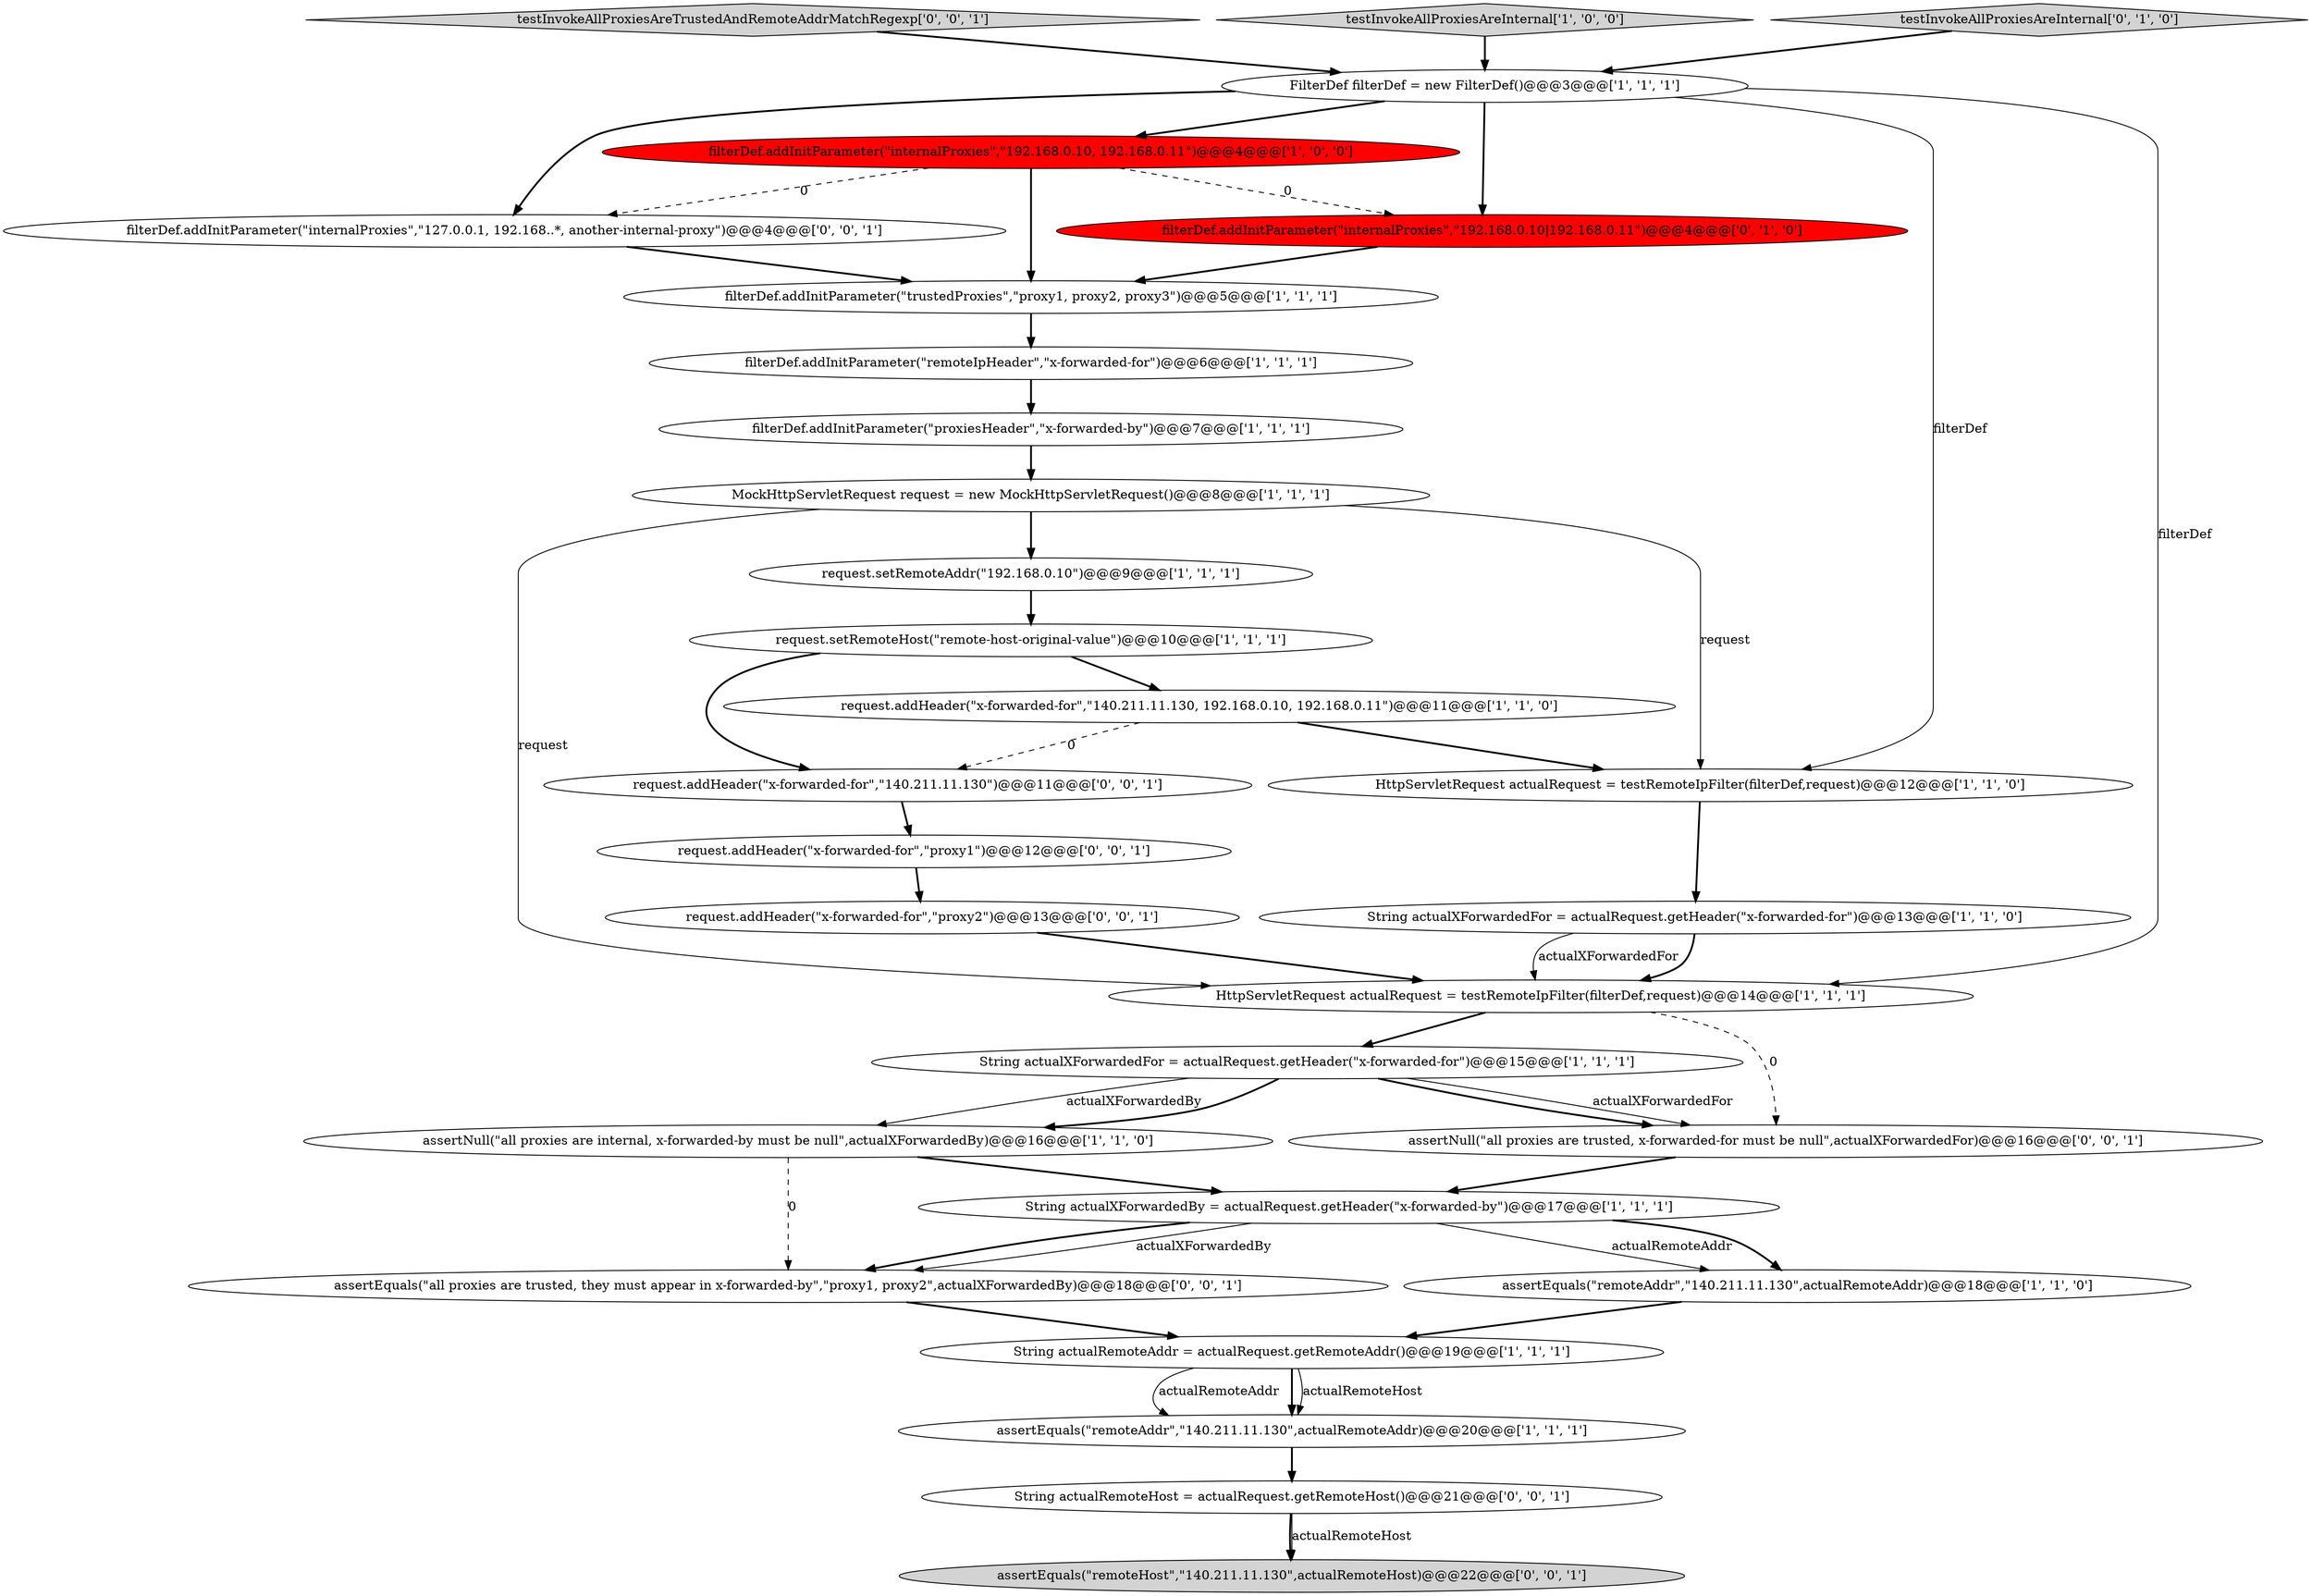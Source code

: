 digraph {
2 [style = filled, label = "String actualXForwardedBy = actualRequest.getHeader(\"x-forwarded-by\")@@@17@@@['1', '1', '1']", fillcolor = white, shape = ellipse image = "AAA0AAABBB1BBB"];
21 [style = filled, label = "request.addHeader(\"x-forwarded-for\",\"proxy1\")@@@12@@@['0', '0', '1']", fillcolor = white, shape = ellipse image = "AAA0AAABBB3BBB"];
13 [style = filled, label = "filterDef.addInitParameter(\"trustedProxies\",\"proxy1, proxy2, proxy3\")@@@5@@@['1', '1', '1']", fillcolor = white, shape = ellipse image = "AAA0AAABBB1BBB"];
11 [style = filled, label = "MockHttpServletRequest request = new MockHttpServletRequest()@@@8@@@['1', '1', '1']", fillcolor = white, shape = ellipse image = "AAA0AAABBB1BBB"];
1 [style = filled, label = "assertEquals(\"remoteAddr\",\"140.211.11.130\",actualRemoteAddr)@@@18@@@['1', '1', '0']", fillcolor = white, shape = ellipse image = "AAA0AAABBB1BBB"];
27 [style = filled, label = "filterDef.addInitParameter(\"internalProxies\",\"127\.0\.0\.1, 192\.168\..*, another-internal-proxy\")@@@4@@@['0', '0', '1']", fillcolor = white, shape = ellipse image = "AAA0AAABBB3BBB"];
14 [style = filled, label = "String actualRemoteAddr = actualRequest.getRemoteAddr()@@@19@@@['1', '1', '1']", fillcolor = white, shape = ellipse image = "AAA0AAABBB1BBB"];
12 [style = filled, label = "request.setRemoteHost(\"remote-host-original-value\")@@@10@@@['1', '1', '1']", fillcolor = white, shape = ellipse image = "AAA0AAABBB1BBB"];
8 [style = filled, label = "filterDef.addInitParameter(\"remoteIpHeader\",\"x-forwarded-for\")@@@6@@@['1', '1', '1']", fillcolor = white, shape = ellipse image = "AAA0AAABBB1BBB"];
17 [style = filled, label = "HttpServletRequest actualRequest = testRemoteIpFilter(filterDef,request)@@@12@@@['1', '1', '0']", fillcolor = white, shape = ellipse image = "AAA0AAABBB1BBB"];
29 [style = filled, label = "request.addHeader(\"x-forwarded-for\",\"140.211.11.130\")@@@11@@@['0', '0', '1']", fillcolor = white, shape = ellipse image = "AAA0AAABBB3BBB"];
24 [style = filled, label = "assertEquals(\"all proxies are trusted, they must appear in x-forwarded-by\",\"proxy1, proxy2\",actualXForwardedBy)@@@18@@@['0', '0', '1']", fillcolor = white, shape = ellipse image = "AAA0AAABBB3BBB"];
5 [style = filled, label = "filterDef.addInitParameter(\"internalProxies\",\"192\.168\.0\.10, 192\.168\.0\.11\")@@@4@@@['1', '0', '0']", fillcolor = red, shape = ellipse image = "AAA1AAABBB1BBB"];
10 [style = filled, label = "FilterDef filterDef = new FilterDef()@@@3@@@['1', '1', '1']", fillcolor = white, shape = ellipse image = "AAA0AAABBB1BBB"];
23 [style = filled, label = "testInvokeAllProxiesAreTrustedAndRemoteAddrMatchRegexp['0', '0', '1']", fillcolor = lightgray, shape = diamond image = "AAA0AAABBB3BBB"];
15 [style = filled, label = "testInvokeAllProxiesAreInternal['1', '0', '0']", fillcolor = lightgray, shape = diamond image = "AAA0AAABBB1BBB"];
18 [style = filled, label = "String actualXForwardedFor = actualRequest.getHeader(\"x-forwarded-for\")@@@13@@@['1', '1', '0']", fillcolor = white, shape = ellipse image = "AAA0AAABBB1BBB"];
20 [style = filled, label = "filterDef.addInitParameter(\"internalProxies\",\"192\.168\.0\.10|192\.168\.0\.11\")@@@4@@@['0', '1', '0']", fillcolor = red, shape = ellipse image = "AAA1AAABBB2BBB"];
28 [style = filled, label = "request.addHeader(\"x-forwarded-for\",\"proxy2\")@@@13@@@['0', '0', '1']", fillcolor = white, shape = ellipse image = "AAA0AAABBB3BBB"];
0 [style = filled, label = "String actualXForwardedFor = actualRequest.getHeader(\"x-forwarded-for\")@@@15@@@['1', '1', '1']", fillcolor = white, shape = ellipse image = "AAA0AAABBB1BBB"];
4 [style = filled, label = "assertNull(\"all proxies are internal, x-forwarded-by must be null\",actualXForwardedBy)@@@16@@@['1', '1', '0']", fillcolor = white, shape = ellipse image = "AAA0AAABBB1BBB"];
16 [style = filled, label = "filterDef.addInitParameter(\"proxiesHeader\",\"x-forwarded-by\")@@@7@@@['1', '1', '1']", fillcolor = white, shape = ellipse image = "AAA0AAABBB1BBB"];
7 [style = filled, label = "request.addHeader(\"x-forwarded-for\",\"140.211.11.130, 192.168.0.10, 192.168.0.11\")@@@11@@@['1', '1', '0']", fillcolor = white, shape = ellipse image = "AAA0AAABBB1BBB"];
26 [style = filled, label = "assertEquals(\"remoteHost\",\"140.211.11.130\",actualRemoteHost)@@@22@@@['0', '0', '1']", fillcolor = lightgray, shape = ellipse image = "AAA0AAABBB3BBB"];
3 [style = filled, label = "request.setRemoteAddr(\"192.168.0.10\")@@@9@@@['1', '1', '1']", fillcolor = white, shape = ellipse image = "AAA0AAABBB1BBB"];
19 [style = filled, label = "testInvokeAllProxiesAreInternal['0', '1', '0']", fillcolor = lightgray, shape = diamond image = "AAA0AAABBB2BBB"];
9 [style = filled, label = "assertEquals(\"remoteAddr\",\"140.211.11.130\",actualRemoteAddr)@@@20@@@['1', '1', '1']", fillcolor = white, shape = ellipse image = "AAA0AAABBB1BBB"];
25 [style = filled, label = "assertNull(\"all proxies are trusted, x-forwarded-for must be null\",actualXForwardedFor)@@@16@@@['0', '0', '1']", fillcolor = white, shape = ellipse image = "AAA0AAABBB3BBB"];
22 [style = filled, label = "String actualRemoteHost = actualRequest.getRemoteHost()@@@21@@@['0', '0', '1']", fillcolor = white, shape = ellipse image = "AAA0AAABBB3BBB"];
6 [style = filled, label = "HttpServletRequest actualRequest = testRemoteIpFilter(filterDef,request)@@@14@@@['1', '1', '1']", fillcolor = white, shape = ellipse image = "AAA0AAABBB1BBB"];
9->22 [style = bold, label=""];
27->13 [style = bold, label=""];
22->26 [style = bold, label=""];
8->16 [style = bold, label=""];
11->17 [style = solid, label="request"];
15->10 [style = bold, label=""];
10->20 [style = bold, label=""];
28->6 [style = bold, label=""];
20->13 [style = bold, label=""];
16->11 [style = bold, label=""];
7->17 [style = bold, label=""];
2->1 [style = solid, label="actualRemoteAddr"];
2->1 [style = bold, label=""];
10->27 [style = bold, label=""];
11->6 [style = solid, label="request"];
0->4 [style = solid, label="actualXForwardedBy"];
19->10 [style = bold, label=""];
6->0 [style = bold, label=""];
4->2 [style = bold, label=""];
3->12 [style = bold, label=""];
2->24 [style = solid, label="actualXForwardedBy"];
25->2 [style = bold, label=""];
12->7 [style = bold, label=""];
29->21 [style = bold, label=""];
21->28 [style = bold, label=""];
5->20 [style = dashed, label="0"];
24->14 [style = bold, label=""];
5->27 [style = dashed, label="0"];
22->26 [style = solid, label="actualRemoteHost"];
12->29 [style = bold, label=""];
14->9 [style = solid, label="actualRemoteAddr"];
10->5 [style = bold, label=""];
6->25 [style = dashed, label="0"];
11->3 [style = bold, label=""];
18->6 [style = bold, label=""];
0->4 [style = bold, label=""];
0->25 [style = bold, label=""];
5->13 [style = bold, label=""];
10->17 [style = solid, label="filterDef"];
0->25 [style = solid, label="actualXForwardedFor"];
23->10 [style = bold, label=""];
14->9 [style = bold, label=""];
1->14 [style = bold, label=""];
14->9 [style = solid, label="actualRemoteHost"];
7->29 [style = dashed, label="0"];
18->6 [style = solid, label="actualXForwardedFor"];
2->24 [style = bold, label=""];
13->8 [style = bold, label=""];
4->24 [style = dashed, label="0"];
10->6 [style = solid, label="filterDef"];
17->18 [style = bold, label=""];
}
